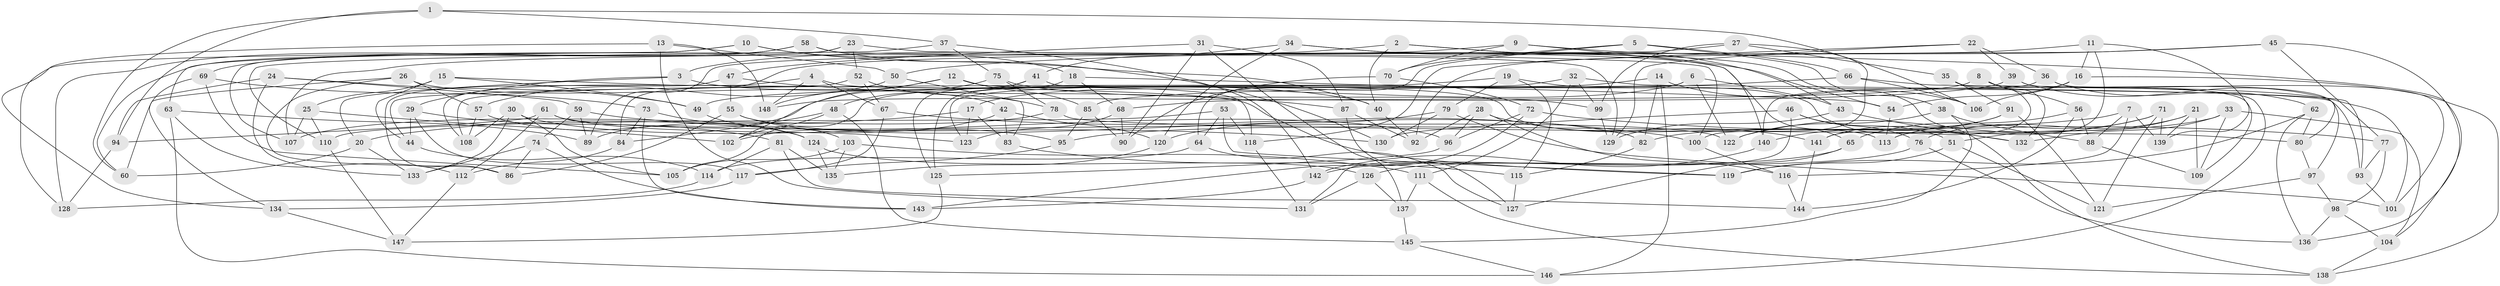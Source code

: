 // coarse degree distribution, {12: 0.01639344262295082, 10: 0.13114754098360656, 9: 0.08196721311475409, 7: 0.04918032786885246, 4: 0.4262295081967213, 11: 0.06557377049180328, 8: 0.06557377049180328, 3: 0.16393442622950818}
// Generated by graph-tools (version 1.1) at 2025/53/03/04/25 22:53:57]
// undirected, 148 vertices, 296 edges
graph export_dot {
  node [color=gray90,style=filled];
  1;
  2;
  3;
  4;
  5;
  6;
  7;
  8;
  9;
  10;
  11;
  12;
  13;
  14;
  15;
  16;
  17;
  18;
  19;
  20;
  21;
  22;
  23;
  24;
  25;
  26;
  27;
  28;
  29;
  30;
  31;
  32;
  33;
  34;
  35;
  36;
  37;
  38;
  39;
  40;
  41;
  42;
  43;
  44;
  45;
  46;
  47;
  48;
  49;
  50;
  51;
  52;
  53;
  54;
  55;
  56;
  57;
  58;
  59;
  60;
  61;
  62;
  63;
  64;
  65;
  66;
  67;
  68;
  69;
  70;
  71;
  72;
  73;
  74;
  75;
  76;
  77;
  78;
  79;
  80;
  81;
  82;
  83;
  84;
  85;
  86;
  87;
  88;
  89;
  90;
  91;
  92;
  93;
  94;
  95;
  96;
  97;
  98;
  99;
  100;
  101;
  102;
  103;
  104;
  105;
  106;
  107;
  108;
  109;
  110;
  111;
  112;
  113;
  114;
  115;
  116;
  117;
  118;
  119;
  120;
  121;
  122;
  123;
  124;
  125;
  126;
  127;
  128;
  129;
  130;
  131;
  132;
  133;
  134;
  135;
  136;
  137;
  138;
  139;
  140;
  141;
  142;
  143;
  144;
  145;
  146;
  147;
  148;
  1 -- 94;
  1 -- 60;
  1 -- 106;
  1 -- 37;
  2 -- 138;
  2 -- 40;
  2 -- 43;
  2 -- 3;
  3 -- 20;
  3 -- 40;
  3 -- 29;
  4 -- 148;
  4 -- 108;
  4 -- 113;
  4 -- 67;
  5 -- 66;
  5 -- 38;
  5 -- 64;
  5 -- 70;
  6 -- 122;
  6 -- 17;
  6 -- 123;
  6 -- 43;
  7 -- 139;
  7 -- 95;
  7 -- 88;
  7 -- 116;
  8 -- 80;
  8 -- 56;
  8 -- 132;
  8 -- 68;
  9 -- 140;
  9 -- 70;
  9 -- 104;
  9 -- 107;
  10 -- 40;
  10 -- 128;
  10 -- 18;
  10 -- 63;
  11 -- 113;
  11 -- 84;
  11 -- 16;
  11 -- 139;
  12 -- 118;
  12 -- 102;
  12 -- 85;
  12 -- 148;
  13 -- 131;
  13 -- 50;
  13 -- 134;
  13 -- 148;
  14 -- 82;
  14 -- 146;
  14 -- 106;
  14 -- 49;
  15 -- 119;
  15 -- 44;
  15 -- 49;
  15 -- 25;
  16 -- 54;
  16 -- 138;
  16 -- 106;
  17 -- 20;
  17 -- 123;
  17 -- 83;
  18 -- 68;
  18 -- 54;
  18 -- 125;
  19 -- 44;
  19 -- 132;
  19 -- 79;
  19 -- 115;
  20 -- 60;
  20 -- 133;
  21 -- 109;
  21 -- 51;
  21 -- 76;
  21 -- 139;
  22 -- 129;
  22 -- 118;
  22 -- 39;
  22 -- 36;
  23 -- 107;
  23 -- 52;
  23 -- 100;
  23 -- 60;
  24 -- 133;
  24 -- 59;
  24 -- 94;
  24 -- 49;
  25 -- 110;
  25 -- 107;
  25 -- 102;
  26 -- 86;
  26 -- 60;
  26 -- 42;
  26 -- 57;
  27 -- 100;
  27 -- 89;
  27 -- 35;
  27 -- 99;
  28 -- 141;
  28 -- 96;
  28 -- 92;
  28 -- 116;
  29 -- 117;
  29 -- 81;
  29 -- 44;
  30 -- 105;
  30 -- 133;
  30 -- 96;
  30 -- 108;
  31 -- 90;
  31 -- 137;
  31 -- 47;
  31 -- 87;
  32 -- 93;
  32 -- 105;
  32 -- 99;
  32 -- 111;
  33 -- 132;
  33 -- 104;
  33 -- 109;
  33 -- 82;
  34 -- 65;
  34 -- 54;
  34 -- 120;
  34 -- 41;
  35 -- 109;
  35 -- 91;
  35 -- 141;
  36 -- 62;
  36 -- 101;
  36 -- 140;
  37 -- 142;
  37 -- 110;
  37 -- 75;
  38 -- 88;
  38 -- 145;
  38 -- 122;
  39 -- 101;
  39 -- 146;
  39 -- 148;
  40 -- 92;
  41 -- 125;
  41 -- 93;
  41 -- 48;
  42 -- 83;
  42 -- 102;
  42 -- 120;
  43 -- 132;
  43 -- 129;
  44 -- 114;
  45 -- 92;
  45 -- 50;
  45 -- 136;
  45 -- 77;
  46 -- 76;
  46 -- 51;
  46 -- 131;
  46 -- 130;
  47 -- 55;
  47 -- 86;
  47 -- 87;
  48 -- 84;
  48 -- 102;
  48 -- 145;
  49 -- 103;
  50 -- 83;
  50 -- 57;
  51 -- 121;
  51 -- 119;
  52 -- 108;
  52 -- 67;
  52 -- 78;
  53 -- 64;
  53 -- 110;
  53 -- 119;
  53 -- 118;
  54 -- 113;
  55 -- 95;
  55 -- 86;
  55 -- 82;
  56 -- 88;
  56 -- 65;
  56 -- 144;
  57 -- 124;
  57 -- 108;
  58 -- 129;
  58 -- 69;
  58 -- 128;
  58 -- 130;
  59 -- 130;
  59 -- 89;
  59 -- 74;
  61 -- 123;
  61 -- 122;
  61 -- 94;
  61 -- 112;
  62 -- 80;
  62 -- 119;
  62 -- 136;
  63 -- 146;
  63 -- 112;
  63 -- 89;
  64 -- 127;
  64 -- 114;
  65 -- 127;
  65 -- 142;
  66 -- 106;
  66 -- 85;
  66 -- 97;
  67 -- 117;
  67 -- 100;
  68 -- 123;
  68 -- 90;
  69 -- 134;
  69 -- 105;
  69 -- 73;
  70 -- 90;
  70 -- 72;
  71 -- 139;
  71 -- 121;
  71 -- 122;
  71 -- 113;
  72 -- 143;
  72 -- 77;
  72 -- 96;
  73 -- 143;
  73 -- 84;
  73 -- 124;
  74 -- 143;
  74 -- 133;
  74 -- 86;
  75 -- 78;
  75 -- 99;
  75 -- 89;
  76 -- 126;
  76 -- 136;
  77 -- 98;
  77 -- 93;
  78 -- 80;
  78 -- 107;
  79 -- 120;
  79 -- 101;
  79 -- 130;
  80 -- 97;
  81 -- 135;
  81 -- 144;
  81 -- 114;
  82 -- 115;
  83 -- 115;
  84 -- 112;
  85 -- 95;
  85 -- 90;
  87 -- 92;
  87 -- 127;
  88 -- 109;
  91 -- 121;
  91 -- 140;
  91 -- 141;
  93 -- 101;
  94 -- 128;
  95 -- 117;
  96 -- 125;
  97 -- 98;
  97 -- 121;
  98 -- 104;
  98 -- 136;
  99 -- 129;
  100 -- 116;
  103 -- 105;
  103 -- 111;
  103 -- 135;
  104 -- 138;
  110 -- 147;
  111 -- 138;
  111 -- 137;
  112 -- 147;
  114 -- 128;
  115 -- 127;
  116 -- 144;
  117 -- 134;
  118 -- 131;
  120 -- 135;
  124 -- 126;
  124 -- 135;
  125 -- 147;
  126 -- 131;
  126 -- 137;
  134 -- 147;
  137 -- 145;
  140 -- 142;
  141 -- 144;
  142 -- 143;
  145 -- 146;
}
